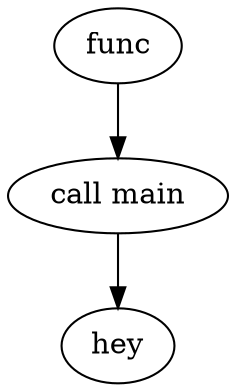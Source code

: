 digraph G {
n0;
n0 -> n1;
n1;
n1 -> n2;
n2;
n2 [label="hey"];
n1 [label="call main"];
n0 [label="func"];

}